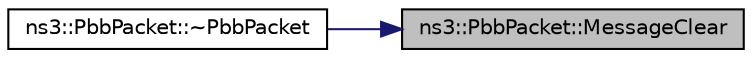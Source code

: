 digraph "ns3::PbbPacket::MessageClear"
{
 // LATEX_PDF_SIZE
  edge [fontname="Helvetica",fontsize="10",labelfontname="Helvetica",labelfontsize="10"];
  node [fontname="Helvetica",fontsize="10",shape=record];
  rankdir="RL";
  Node1 [label="ns3::PbbPacket::MessageClear",height=0.2,width=0.4,color="black", fillcolor="grey75", style="filled", fontcolor="black",tooltip="Removes all messages from this packet."];
  Node1 -> Node2 [dir="back",color="midnightblue",fontsize="10",style="solid",fontname="Helvetica"];
  Node2 [label="ns3::PbbPacket::~PbbPacket",height=0.2,width=0.4,color="black", fillcolor="white", style="filled",URL="$classns3_1_1_pbb_packet.html#aea80aa94dc6d346658d32fba01205a9c",tooltip=" "];
}
